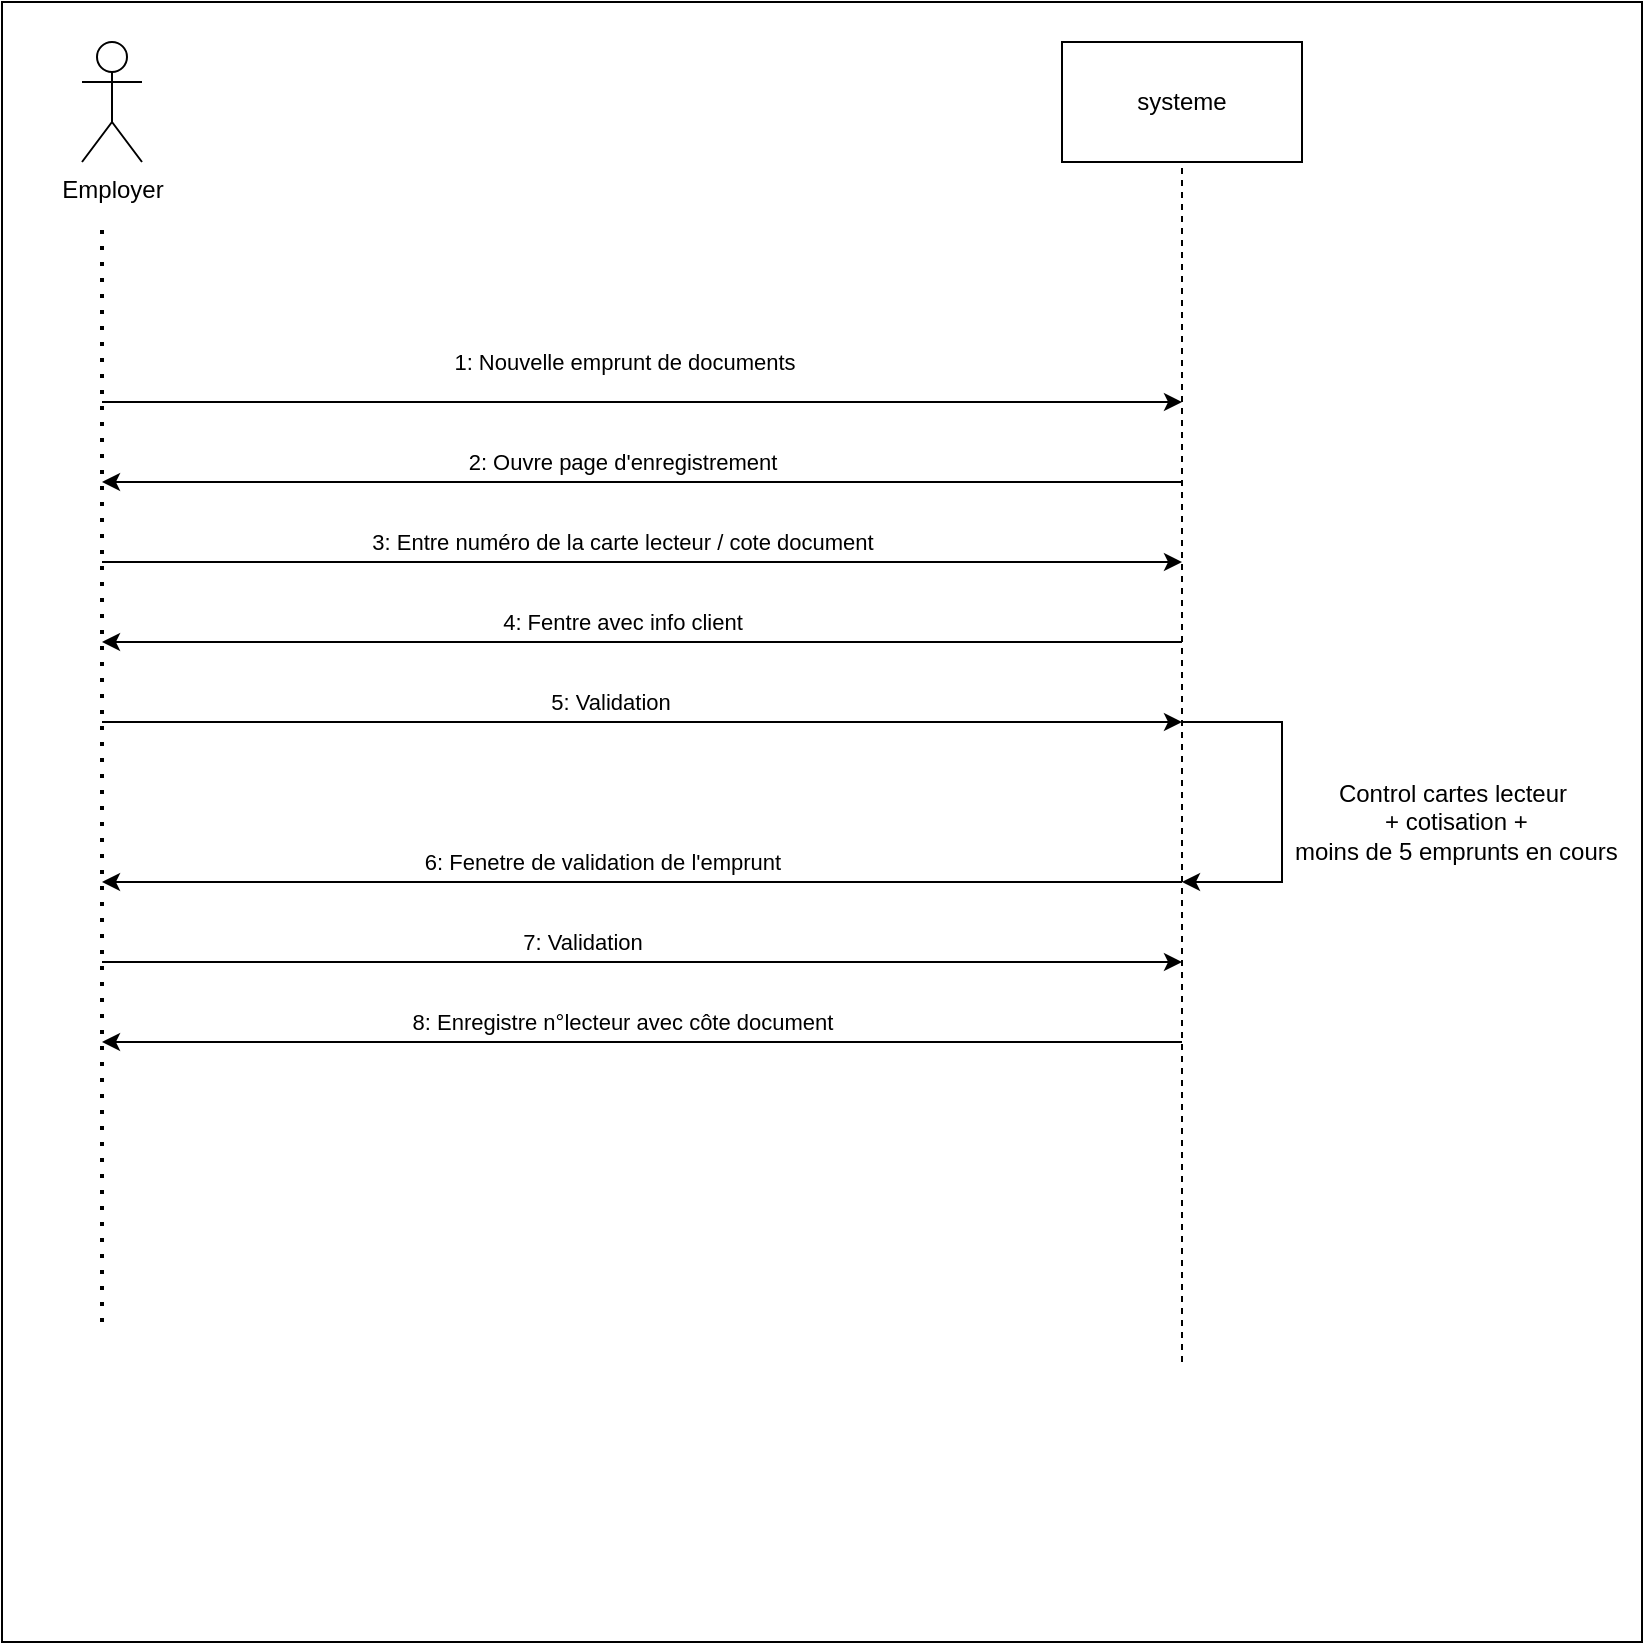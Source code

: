<mxfile version="21.0.8" type="device"><diagram name="Page-1" id="nvsaT1Kg2VhWzNW5TQ-n"><mxGraphModel dx="1364" dy="807" grid="1" gridSize="10" guides="1" tooltips="1" connect="1" arrows="1" fold="1" page="1" pageScale="1" pageWidth="827" pageHeight="1169" math="0" shadow="0"><root><mxCell id="0"/><mxCell id="1" parent="0"/><mxCell id="bGS446aDA8wbEzUpbP6U-33" value="" style="whiteSpace=wrap;html=1;aspect=fixed;" vertex="1" parent="1"><mxGeometry x="40" width="820" height="820" as="geometry"/></mxCell><mxCell id="Yqp9MbazNIbHBaI5IQAW-27" value="Employer" style="shape=umlActor;verticalLabelPosition=bottom;verticalAlign=top;html=1;outlineConnect=0;" parent="1" vertex="1"><mxGeometry x="80" y="20" width="30" height="60" as="geometry"/></mxCell><mxCell id="Yqp9MbazNIbHBaI5IQAW-28" value="systeme" style="rounded=0;whiteSpace=wrap;html=1;" parent="1" vertex="1"><mxGeometry x="570" y="20" width="120" height="60" as="geometry"/></mxCell><mxCell id="Yqp9MbazNIbHBaI5IQAW-29" value="" style="endArrow=none;dashed=1;html=1;dashPattern=1 3;strokeWidth=2;rounded=0;" parent="1" edge="1"><mxGeometry width="50" height="50" relative="1" as="geometry"><mxPoint x="90" y="660" as="sourcePoint"/><mxPoint x="90" y="110" as="targetPoint"/></mxGeometry></mxCell><mxCell id="Yqp9MbazNIbHBaI5IQAW-30" value="" style="endArrow=none;dashed=1;html=1;rounded=0;entryX=0.5;entryY=1;entryDx=0;entryDy=0;" parent="1" target="Yqp9MbazNIbHBaI5IQAW-28" edge="1"><mxGeometry width="50" height="50" relative="1" as="geometry"><mxPoint x="630" y="680" as="sourcePoint"/><mxPoint x="380" y="200" as="targetPoint"/></mxGeometry></mxCell><mxCell id="Yqp9MbazNIbHBaI5IQAW-31" value="" style="endArrow=classic;html=1;rounded=0;" parent="1" edge="1"><mxGeometry width="50" height="50" relative="1" as="geometry"><mxPoint x="90" y="200" as="sourcePoint"/><mxPoint x="630" y="200" as="targetPoint"/></mxGeometry></mxCell><mxCell id="Yqp9MbazNIbHBaI5IQAW-32" value="1: Nouvelle emprunt de documents" style="edgeLabel;html=1;align=center;verticalAlign=middle;resizable=0;points=[];" parent="Yqp9MbazNIbHBaI5IQAW-31" vertex="1" connectable="0"><mxGeometry x="-0.175" y="1" relative="1" as="geometry"><mxPoint x="38" y="-19" as="offset"/></mxGeometry></mxCell><mxCell id="Yqp9MbazNIbHBaI5IQAW-35" value="" style="endArrow=classic;html=1;rounded=0;" parent="1" edge="1"><mxGeometry width="50" height="50" relative="1" as="geometry"><mxPoint x="630" y="520" as="sourcePoint"/><mxPoint x="90" y="520" as="targetPoint"/></mxGeometry></mxCell><mxCell id="Yqp9MbazNIbHBaI5IQAW-36" value="8: Enregistre n°lecteur avec côte document" style="edgeLabel;html=1;align=center;verticalAlign=middle;resizable=0;points=[];" parent="Yqp9MbazNIbHBaI5IQAW-35" vertex="1" connectable="0"><mxGeometry x="-0.104" y="2" relative="1" as="geometry"><mxPoint x="-38" y="-12" as="offset"/></mxGeometry></mxCell><mxCell id="bGS446aDA8wbEzUpbP6U-18" value="" style="endArrow=classic;html=1;rounded=0;" edge="1" parent="1"><mxGeometry width="50" height="50" relative="1" as="geometry"><mxPoint x="90" y="280" as="sourcePoint"/><mxPoint x="630" y="280" as="targetPoint"/></mxGeometry></mxCell><mxCell id="bGS446aDA8wbEzUpbP6U-19" value="3: Entre numéro de la carte lecteur / cote document" style="edgeLabel;html=1;align=center;verticalAlign=middle;resizable=0;points=[];" vertex="1" connectable="0" parent="bGS446aDA8wbEzUpbP6U-18"><mxGeometry x="0.037" y="1" relative="1" as="geometry"><mxPoint x="-20" y="-9" as="offset"/></mxGeometry></mxCell><mxCell id="bGS446aDA8wbEzUpbP6U-20" value="" style="endArrow=classic;html=1;rounded=0;" edge="1" parent="1"><mxGeometry width="50" height="50" relative="1" as="geometry"><mxPoint x="630" y="240" as="sourcePoint"/><mxPoint x="90" y="240" as="targetPoint"/></mxGeometry></mxCell><mxCell id="bGS446aDA8wbEzUpbP6U-21" value="2: Ouvre page d'enregistrement" style="edgeLabel;html=1;align=center;verticalAlign=middle;resizable=0;points=[];" vertex="1" connectable="0" parent="bGS446aDA8wbEzUpbP6U-20"><mxGeometry x="-0.093" y="4" relative="1" as="geometry"><mxPoint x="-35" y="-14" as="offset"/></mxGeometry></mxCell><mxCell id="bGS446aDA8wbEzUpbP6U-22" value="" style="endArrow=classic;html=1;rounded=0;" edge="1" parent="1"><mxGeometry width="50" height="50" relative="1" as="geometry"><mxPoint x="630" y="360" as="sourcePoint"/><mxPoint x="630" y="440" as="targetPoint"/><Array as="points"><mxPoint x="680" y="360"/><mxPoint x="680" y="440"/></Array></mxGeometry></mxCell><mxCell id="bGS446aDA8wbEzUpbP6U-23" value="Control cartes lecteur&lt;br&gt;&amp;nbsp;+ cotisation +&lt;br&gt;&amp;nbsp;moins de 5 emprunts en cours" style="text;html=1;align=center;verticalAlign=middle;resizable=0;points=[];autosize=1;strokeColor=none;fillColor=none;" vertex="1" parent="1"><mxGeometry x="670" y="380" width="190" height="60" as="geometry"/></mxCell><mxCell id="bGS446aDA8wbEzUpbP6U-25" value="" style="endArrow=classic;html=1;rounded=0;" edge="1" parent="1"><mxGeometry width="50" height="50" relative="1" as="geometry"><mxPoint x="630" y="320" as="sourcePoint"/><mxPoint x="90" y="320" as="targetPoint"/></mxGeometry></mxCell><mxCell id="bGS446aDA8wbEzUpbP6U-26" value="4: Fentre avec info client" style="edgeLabel;html=1;align=center;verticalAlign=middle;resizable=0;points=[];" vertex="1" connectable="0" parent="bGS446aDA8wbEzUpbP6U-25"><mxGeometry x="0.041" y="-1" relative="1" as="geometry"><mxPoint x="1" y="-9" as="offset"/></mxGeometry></mxCell><mxCell id="bGS446aDA8wbEzUpbP6U-27" value="" style="endArrow=classic;html=1;rounded=0;" edge="1" parent="1"><mxGeometry width="50" height="50" relative="1" as="geometry"><mxPoint x="90" y="360" as="sourcePoint"/><mxPoint x="630" y="360" as="targetPoint"/></mxGeometry></mxCell><mxCell id="bGS446aDA8wbEzUpbP6U-28" value="5: Validation&lt;br&gt;" style="edgeLabel;html=1;align=center;verticalAlign=middle;resizable=0;points=[];" vertex="1" connectable="0" parent="bGS446aDA8wbEzUpbP6U-27"><mxGeometry x="-0.059" relative="1" as="geometry"><mxPoint y="-10" as="offset"/></mxGeometry></mxCell><mxCell id="bGS446aDA8wbEzUpbP6U-29" value="" style="endArrow=classic;html=1;rounded=0;" edge="1" parent="1"><mxGeometry width="50" height="50" relative="1" as="geometry"><mxPoint x="630" y="440" as="sourcePoint"/><mxPoint x="90" y="440" as="targetPoint"/></mxGeometry></mxCell><mxCell id="bGS446aDA8wbEzUpbP6U-30" value="6: Fenetre de validation de l'emprunt" style="edgeLabel;html=1;align=center;verticalAlign=middle;resizable=0;points=[];" vertex="1" connectable="0" parent="bGS446aDA8wbEzUpbP6U-29"><mxGeometry x="0.048" y="-2" relative="1" as="geometry"><mxPoint x="-7" y="-8" as="offset"/></mxGeometry></mxCell><mxCell id="bGS446aDA8wbEzUpbP6U-31" value="" style="endArrow=classic;html=1;rounded=0;" edge="1" parent="1"><mxGeometry width="50" height="50" relative="1" as="geometry"><mxPoint x="90" y="480" as="sourcePoint"/><mxPoint x="630" y="480" as="targetPoint"/></mxGeometry></mxCell><mxCell id="bGS446aDA8wbEzUpbP6U-32" value="7: Validation" style="edgeLabel;html=1;align=center;verticalAlign=middle;resizable=0;points=[];" vertex="1" connectable="0" parent="bGS446aDA8wbEzUpbP6U-31"><mxGeometry x="-0.111" y="-3" relative="1" as="geometry"><mxPoint y="-13" as="offset"/></mxGeometry></mxCell></root></mxGraphModel></diagram></mxfile>